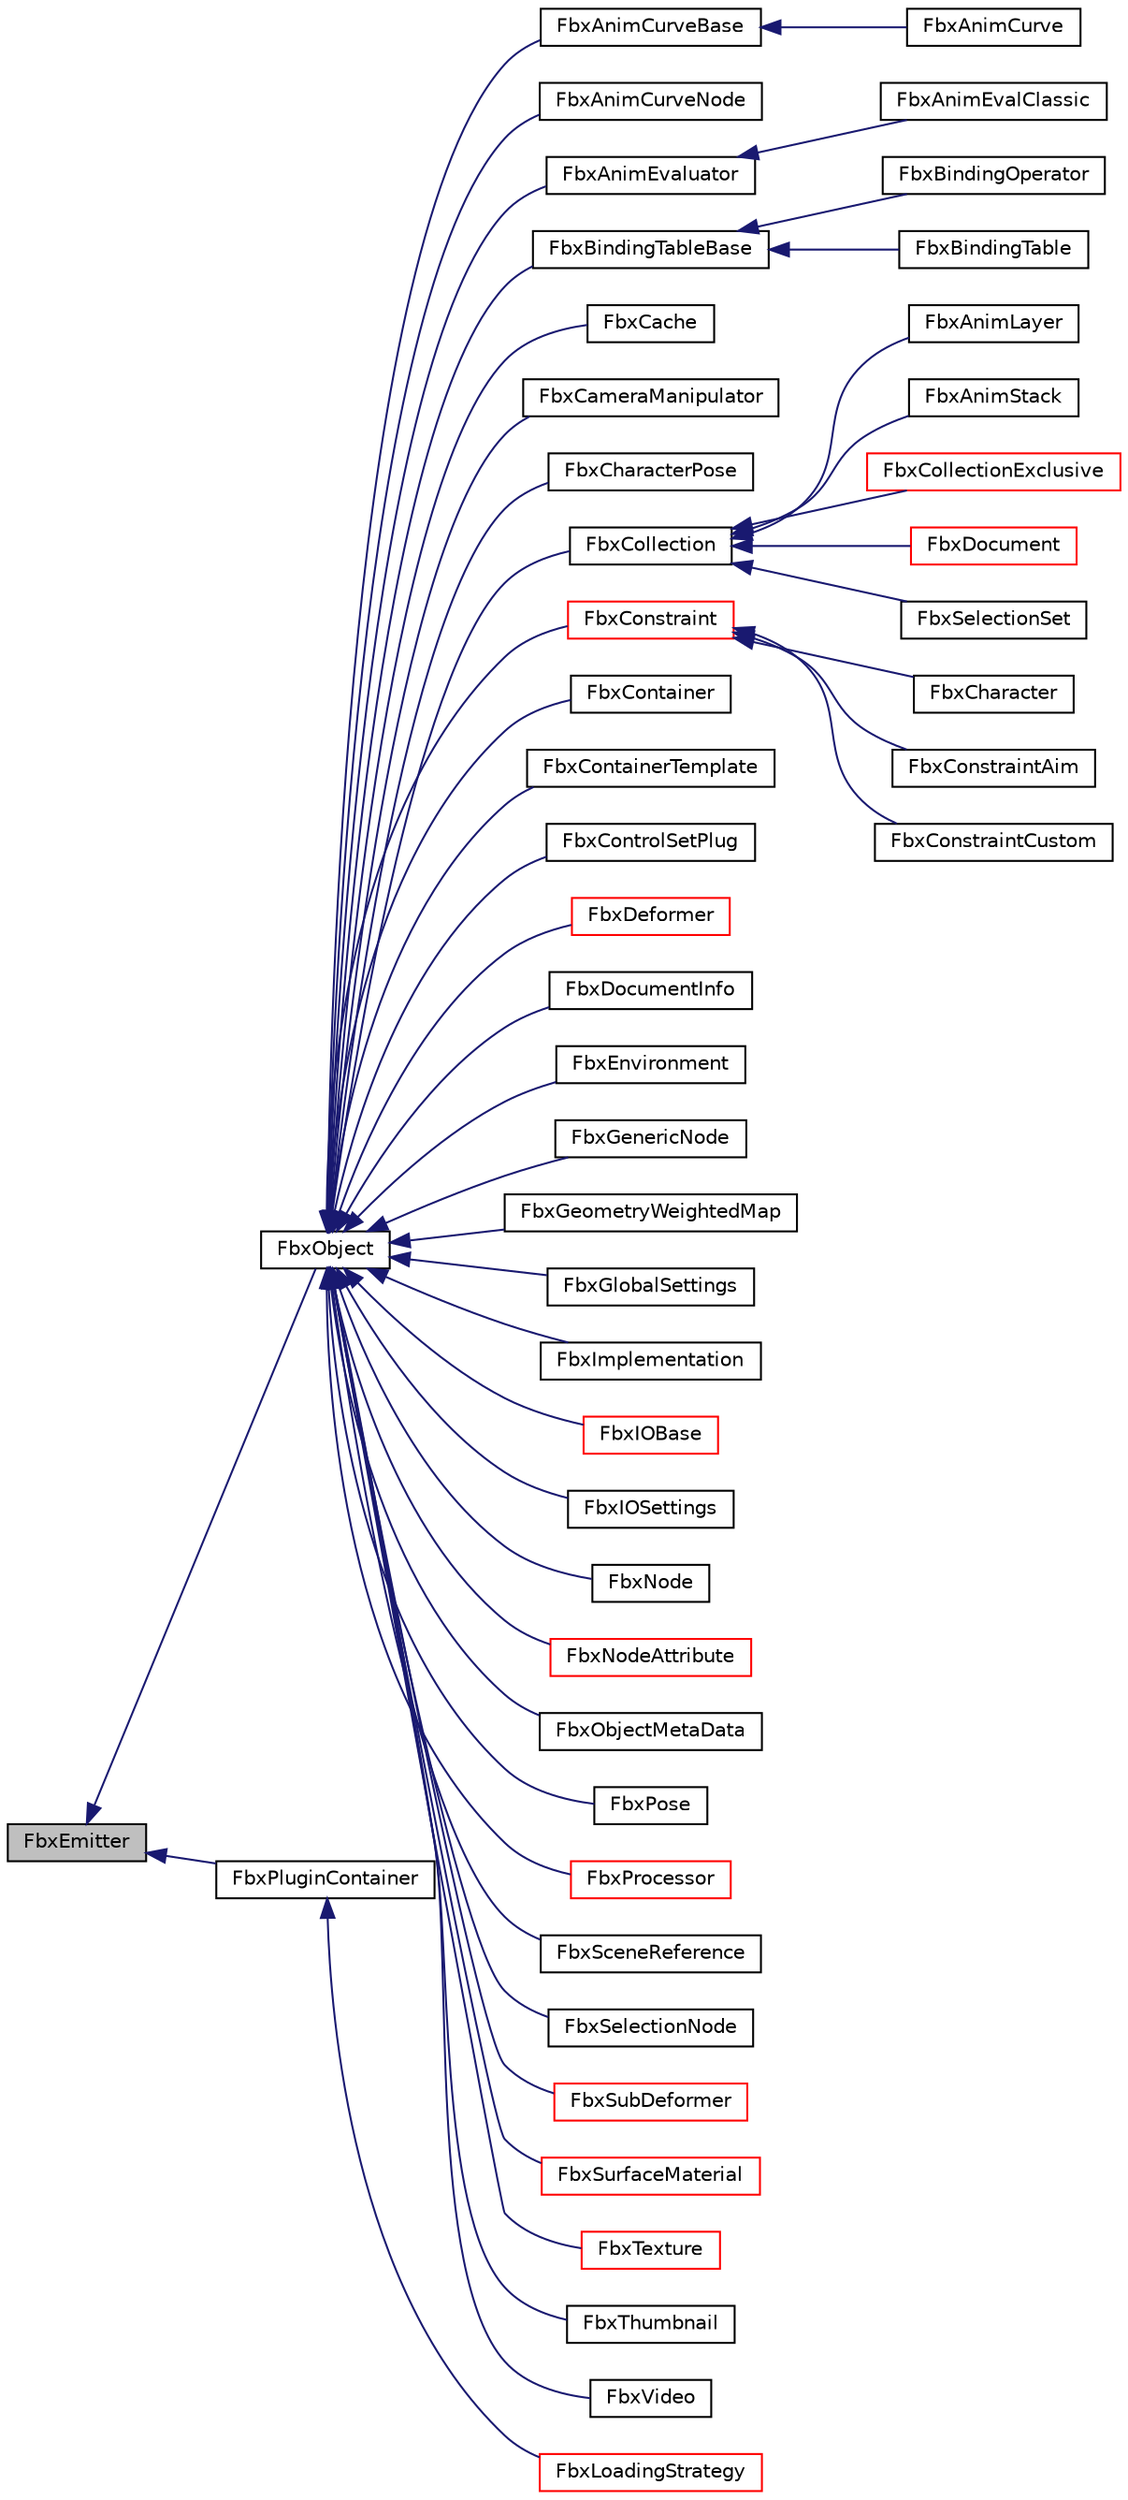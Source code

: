 digraph "FbxEmitter"
{
  edge [fontname="Helvetica",fontsize="10",labelfontname="Helvetica",labelfontsize="10"];
  node [fontname="Helvetica",fontsize="10",shape=record];
  rankdir="LR";
  Node0 [label="FbxEmitter",height=0.2,width=0.4,color="black", fillcolor="grey75", style="filled", fontcolor="black"];
  Node0 -> Node1 [dir="back",color="midnightblue",fontsize="10",style="solid",fontname="Helvetica"];
  Node1 [label="FbxObject",height=0.2,width=0.4,color="black", fillcolor="white", style="filled",URL="$class_fbx_object.html"];
  Node1 -> Node2 [dir="back",color="midnightblue",fontsize="10",style="solid",fontname="Helvetica"];
  Node2 [label="FbxAnimCurveBase",height=0.2,width=0.4,color="black", fillcolor="white", style="filled",URL="$class_fbx_anim_curve_base.html"];
  Node2 -> Node3 [dir="back",color="midnightblue",fontsize="10",style="solid",fontname="Helvetica"];
  Node3 [label="FbxAnimCurve",height=0.2,width=0.4,color="black", fillcolor="white", style="filled",URL="$class_fbx_anim_curve.html"];
  Node1 -> Node4 [dir="back",color="midnightblue",fontsize="10",style="solid",fontname="Helvetica"];
  Node4 [label="FbxAnimCurveNode",height=0.2,width=0.4,color="black", fillcolor="white", style="filled",URL="$class_fbx_anim_curve_node.html"];
  Node1 -> Node5 [dir="back",color="midnightblue",fontsize="10",style="solid",fontname="Helvetica"];
  Node5 [label="FbxAnimEvaluator",height=0.2,width=0.4,color="black", fillcolor="white", style="filled",URL="$class_fbx_anim_evaluator.html"];
  Node5 -> Node6 [dir="back",color="midnightblue",fontsize="10",style="solid",fontname="Helvetica"];
  Node6 [label="FbxAnimEvalClassic",height=0.2,width=0.4,color="black", fillcolor="white", style="filled",URL="$class_fbx_anim_eval_classic.html"];
  Node1 -> Node7 [dir="back",color="midnightblue",fontsize="10",style="solid",fontname="Helvetica"];
  Node7 [label="FbxBindingTableBase",height=0.2,width=0.4,color="black", fillcolor="white", style="filled",URL="$class_fbx_binding_table_base.html"];
  Node7 -> Node8 [dir="back",color="midnightblue",fontsize="10",style="solid",fontname="Helvetica"];
  Node8 [label="FbxBindingOperator",height=0.2,width=0.4,color="black", fillcolor="white", style="filled",URL="$class_fbx_binding_operator.html"];
  Node7 -> Node9 [dir="back",color="midnightblue",fontsize="10",style="solid",fontname="Helvetica"];
  Node9 [label="FbxBindingTable",height=0.2,width=0.4,color="black", fillcolor="white", style="filled",URL="$class_fbx_binding_table.html"];
  Node1 -> Node10 [dir="back",color="midnightblue",fontsize="10",style="solid",fontname="Helvetica"];
  Node10 [label="FbxCache",height=0.2,width=0.4,color="black", fillcolor="white", style="filled",URL="$class_fbx_cache.html"];
  Node1 -> Node11 [dir="back",color="midnightblue",fontsize="10",style="solid",fontname="Helvetica"];
  Node11 [label="FbxCameraManipulator",height=0.2,width=0.4,color="black", fillcolor="white", style="filled",URL="$class_fbx_camera_manipulator.html"];
  Node1 -> Node12 [dir="back",color="midnightblue",fontsize="10",style="solid",fontname="Helvetica"];
  Node12 [label="FbxCharacterPose",height=0.2,width=0.4,color="black", fillcolor="white", style="filled",URL="$class_fbx_character_pose.html",tooltip="A character pose is a character and an associated hierarchy of nodes. "];
  Node1 -> Node13 [dir="back",color="midnightblue",fontsize="10",style="solid",fontname="Helvetica"];
  Node13 [label="FbxCollection",height=0.2,width=0.4,color="black", fillcolor="white", style="filled",URL="$class_fbx_collection.html"];
  Node13 -> Node14 [dir="back",color="midnightblue",fontsize="10",style="solid",fontname="Helvetica"];
  Node14 [label="FbxAnimLayer",height=0.2,width=0.4,color="black", fillcolor="white", style="filled",URL="$class_fbx_anim_layer.html"];
  Node13 -> Node15 [dir="back",color="midnightblue",fontsize="10",style="solid",fontname="Helvetica"];
  Node15 [label="FbxAnimStack",height=0.2,width=0.4,color="black", fillcolor="white", style="filled",URL="$class_fbx_anim_stack.html"];
  Node13 -> Node16 [dir="back",color="midnightblue",fontsize="10",style="solid",fontname="Helvetica"];
  Node16 [label="FbxCollectionExclusive",height=0.2,width=0.4,color="red", fillcolor="white", style="filled",URL="$class_fbx_collection_exclusive.html"];
  Node13 -> Node18 [dir="back",color="midnightblue",fontsize="10",style="solid",fontname="Helvetica"];
  Node18 [label="FbxDocument",height=0.2,width=0.4,color="red", fillcolor="white", style="filled",URL="$class_fbx_document.html"];
  Node13 -> Node21 [dir="back",color="midnightblue",fontsize="10",style="solid",fontname="Helvetica"];
  Node21 [label="FbxSelectionSet",height=0.2,width=0.4,color="black", fillcolor="white", style="filled",URL="$class_fbx_selection_set.html"];
  Node1 -> Node22 [dir="back",color="midnightblue",fontsize="10",style="solid",fontname="Helvetica"];
  Node22 [label="FbxConstraint",height=0.2,width=0.4,color="red", fillcolor="white", style="filled",URL="$class_fbx_constraint.html"];
  Node22 -> Node23 [dir="back",color="midnightblue",fontsize="10",style="solid",fontname="Helvetica"];
  Node23 [label="FbxCharacter",height=0.2,width=0.4,color="black", fillcolor="white", style="filled",URL="$class_fbx_character.html"];
  Node22 -> Node24 [dir="back",color="midnightblue",fontsize="10",style="solid",fontname="Helvetica"];
  Node24 [label="FbxConstraintAim",height=0.2,width=0.4,color="black", fillcolor="white", style="filled",URL="$class_fbx_constraint_aim.html"];
  Node22 -> Node25 [dir="back",color="midnightblue",fontsize="10",style="solid",fontname="Helvetica"];
  Node25 [label="FbxConstraintCustom",height=0.2,width=0.4,color="black", fillcolor="white", style="filled",URL="$class_fbx_constraint_custom.html",tooltip="This constraint class contains methods for custom constraint. "];
  Node1 -> Node31 [dir="back",color="midnightblue",fontsize="10",style="solid",fontname="Helvetica"];
  Node31 [label="FbxContainer",height=0.2,width=0.4,color="black", fillcolor="white", style="filled",URL="$class_fbx_container.html"];
  Node1 -> Node32 [dir="back",color="midnightblue",fontsize="10",style="solid",fontname="Helvetica"];
  Node32 [label="FbxContainerTemplate",height=0.2,width=0.4,color="black", fillcolor="white", style="filled",URL="$class_fbx_container_template.html"];
  Node1 -> Node33 [dir="back",color="midnightblue",fontsize="10",style="solid",fontname="Helvetica"];
  Node33 [label="FbxControlSetPlug",height=0.2,width=0.4,color="black", fillcolor="white", style="filled",URL="$class_fbx_control_set_plug.html"];
  Node1 -> Node34 [dir="back",color="midnightblue",fontsize="10",style="solid",fontname="Helvetica"];
  Node34 [label="FbxDeformer",height=0.2,width=0.4,color="red", fillcolor="white", style="filled",URL="$class_fbx_deformer.html"];
  Node1 -> Node38 [dir="back",color="midnightblue",fontsize="10",style="solid",fontname="Helvetica"];
  Node38 [label="FbxDocumentInfo",height=0.2,width=0.4,color="black", fillcolor="white", style="filled",URL="$class_fbx_document_info.html"];
  Node1 -> Node39 [dir="back",color="midnightblue",fontsize="10",style="solid",fontname="Helvetica"];
  Node39 [label="FbxEnvironment",height=0.2,width=0.4,color="black", fillcolor="white", style="filled",URL="$class_fbx_environment.html"];
  Node1 -> Node40 [dir="back",color="midnightblue",fontsize="10",style="solid",fontname="Helvetica"];
  Node40 [label="FbxGenericNode",height=0.2,width=0.4,color="black", fillcolor="white", style="filled",URL="$class_fbx_generic_node.html"];
  Node1 -> Node41 [dir="back",color="midnightblue",fontsize="10",style="solid",fontname="Helvetica"];
  Node41 [label="FbxGeometryWeightedMap",height=0.2,width=0.4,color="black", fillcolor="white", style="filled",URL="$class_fbx_geometry_weighted_map.html",tooltip="This class provides the structure to build a correspondence between 2 geometries. ..."];
  Node1 -> Node42 [dir="back",color="midnightblue",fontsize="10",style="solid",fontname="Helvetica"];
  Node42 [label="FbxGlobalSettings",height=0.2,width=0.4,color="black", fillcolor="white", style="filled",URL="$class_fbx_global_settings.html",tooltip="This class contains functions for accessing global settings. "];
  Node1 -> Node43 [dir="back",color="midnightblue",fontsize="10",style="solid",fontname="Helvetica"];
  Node43 [label="FbxImplementation",height=0.2,width=0.4,color="black", fillcolor="white", style="filled",URL="$class_fbx_implementation.html"];
  Node1 -> Node44 [dir="back",color="midnightblue",fontsize="10",style="solid",fontname="Helvetica"];
  Node44 [label="FbxIOBase",height=0.2,width=0.4,color="red", fillcolor="white", style="filled",URL="$class_fbx_i_o_base.html",tooltip="Base class for FBX file importer and exporter. "];
  Node1 -> Node47 [dir="back",color="midnightblue",fontsize="10",style="solid",fontname="Helvetica"];
  Node47 [label="FbxIOSettings",height=0.2,width=0.4,color="black", fillcolor="white", style="filled",URL="$class_fbx_i_o_settings.html"];
  Node1 -> Node48 [dir="back",color="midnightblue",fontsize="10",style="solid",fontname="Helvetica"];
  Node48 [label="FbxNode",height=0.2,width=0.4,color="black", fillcolor="white", style="filled",URL="$class_fbx_node.html"];
  Node1 -> Node49 [dir="back",color="midnightblue",fontsize="10",style="solid",fontname="Helvetica"];
  Node49 [label="FbxNodeAttribute",height=0.2,width=0.4,color="red", fillcolor="white", style="filled",URL="$class_fbx_node_attribute.html",tooltip="This class is the base class to all types of node attributes.A node attribute is the content of a nod..."];
  Node1 -> Node73 [dir="back",color="midnightblue",fontsize="10",style="solid",fontname="Helvetica"];
  Node73 [label="FbxObjectMetaData",height=0.2,width=0.4,color="black", fillcolor="white", style="filled",URL="$class_fbx_object_meta_data.html"];
  Node1 -> Node74 [dir="back",color="midnightblue",fontsize="10",style="solid",fontname="Helvetica"];
  Node74 [label="FbxPose",height=0.2,width=0.4,color="black", fillcolor="white", style="filled",URL="$class_fbx_pose.html"];
  Node1 -> Node75 [dir="back",color="midnightblue",fontsize="10",style="solid",fontname="Helvetica"];
  Node75 [label="FbxProcessor",height=0.2,width=0.4,color="red", fillcolor="white", style="filled",URL="$class_fbx_processor.html"];
  Node1 -> Node80 [dir="back",color="midnightblue",fontsize="10",style="solid",fontname="Helvetica"];
  Node80 [label="FbxSceneReference",height=0.2,width=0.4,color="black", fillcolor="white", style="filled",URL="$class_fbx_scene_reference.html"];
  Node1 -> Node81 [dir="back",color="midnightblue",fontsize="10",style="solid",fontname="Helvetica"];
  Node81 [label="FbxSelectionNode",height=0.2,width=0.4,color="black", fillcolor="white", style="filled",URL="$class_fbx_selection_node.html"];
  Node1 -> Node82 [dir="back",color="midnightblue",fontsize="10",style="solid",fontname="Helvetica"];
  Node82 [label="FbxSubDeformer",height=0.2,width=0.4,color="red", fillcolor="white", style="filled",URL="$class_fbx_sub_deformer.html"];
  Node1 -> Node85 [dir="back",color="midnightblue",fontsize="10",style="solid",fontname="Helvetica"];
  Node85 [label="FbxSurfaceMaterial",height=0.2,width=0.4,color="red", fillcolor="white", style="filled",URL="$class_fbx_surface_material.html"];
  Node1 -> Node88 [dir="back",color="midnightblue",fontsize="10",style="solid",fontname="Helvetica"];
  Node88 [label="FbxTexture",height=0.2,width=0.4,color="red", fillcolor="white", style="filled",URL="$class_fbx_texture.html"];
  Node1 -> Node92 [dir="back",color="midnightblue",fontsize="10",style="solid",fontname="Helvetica"];
  Node92 [label="FbxThumbnail",height=0.2,width=0.4,color="black", fillcolor="white", style="filled",URL="$class_fbx_thumbnail.html"];
  Node1 -> Node93 [dir="back",color="midnightblue",fontsize="10",style="solid",fontname="Helvetica"];
  Node93 [label="FbxVideo",height=0.2,width=0.4,color="black", fillcolor="white", style="filled",URL="$class_fbx_video.html"];
  Node0 -> Node94 [dir="back",color="midnightblue",fontsize="10",style="solid",fontname="Helvetica"];
  Node94 [label="FbxPluginContainer",height=0.2,width=0.4,color="black", fillcolor="white", style="filled",URL="$class_fbx_plugin_container.html"];
  Node94 -> Node95 [dir="back",color="midnightblue",fontsize="10",style="solid",fontname="Helvetica"];
  Node95 [label="FbxLoadingStrategy",height=0.2,width=0.4,color="red", fillcolor="white", style="filled",URL="$class_fbx_loading_strategy.html"];
}
